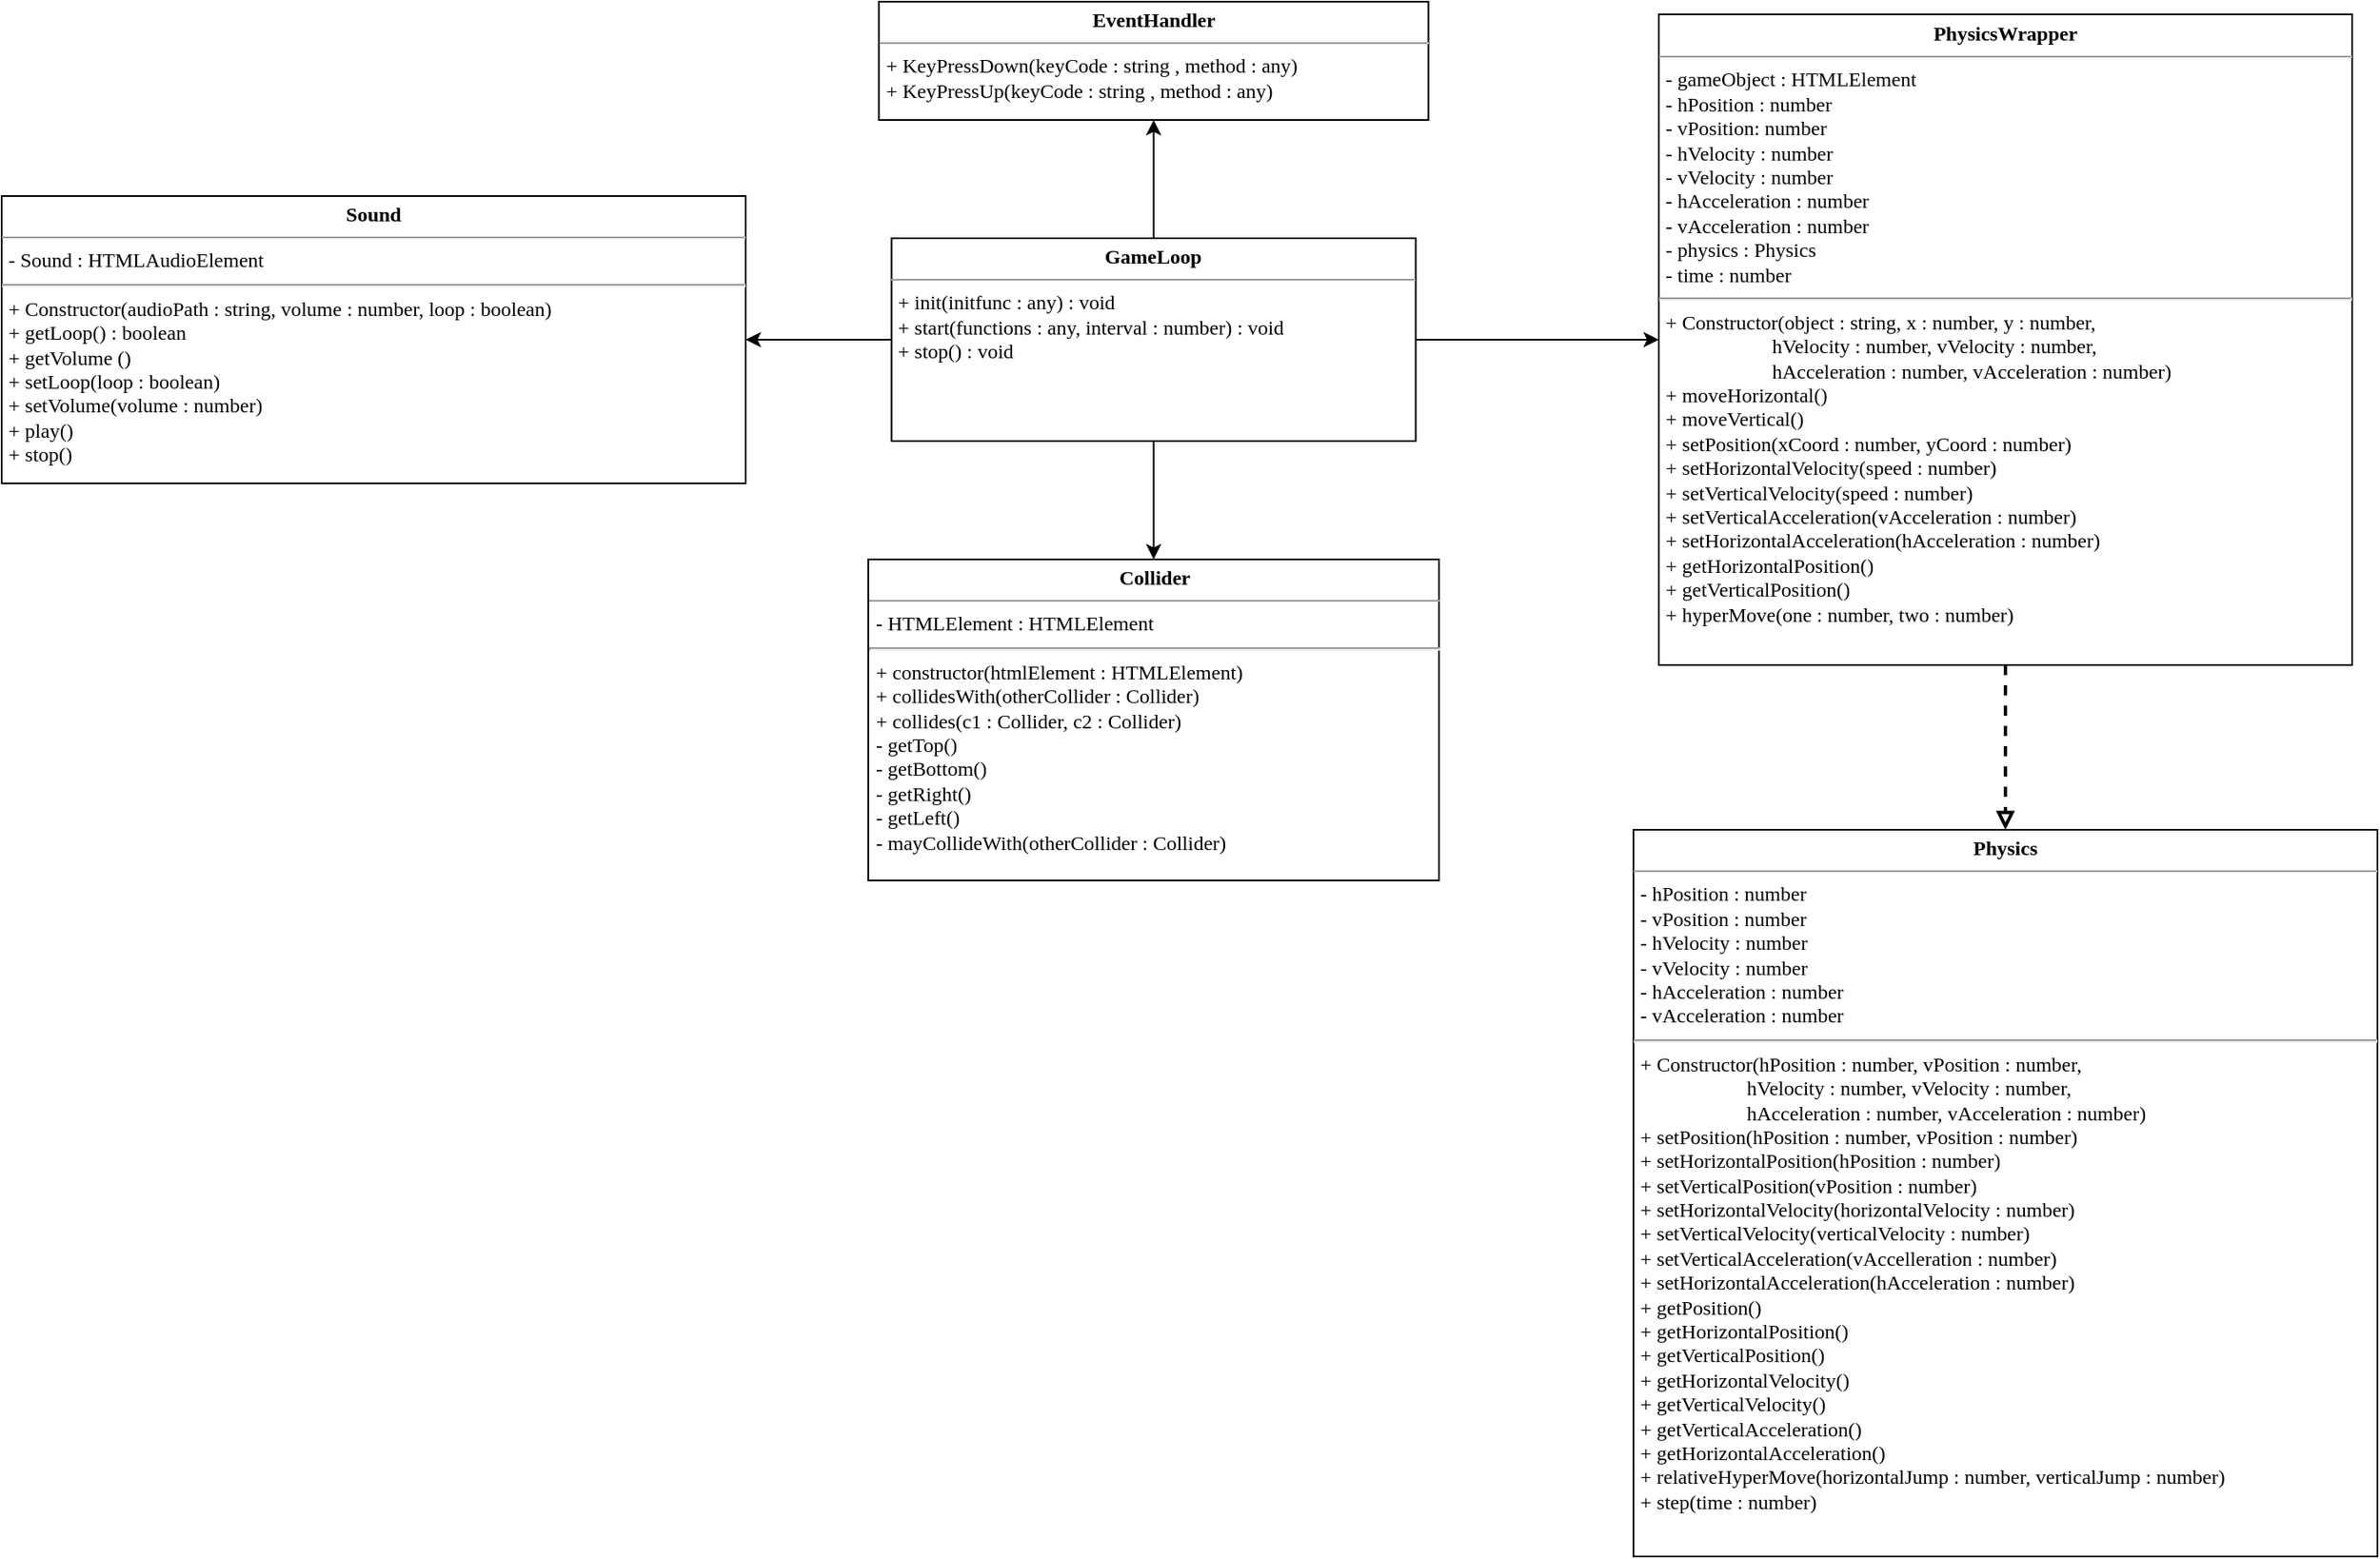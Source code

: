 <mxfile>
    <diagram id="hcV4guKs5UnGT7SlEPSO" name="Page-1">
        <mxGraphModel dx="780" dy="983" grid="1" gridSize="10" guides="1" tooltips="1" connect="1" arrows="1" fold="1" page="1" pageScale="1" pageWidth="850" pageHeight="1100" math="0" shadow="0">
            <root>
                <mxCell id="0"/>
                <mxCell id="1" parent="0"/>
                <mxCell id="31" value="" style="edgeStyle=orthogonalEdgeStyle;rounded=0;orthogonalLoop=1;jettySize=auto;html=1;" parent="1" source="2" target="29" edge="1">
                    <mxGeometry relative="1" as="geometry"/>
                </mxCell>
                <mxCell id="34" style="edgeStyle=orthogonalEdgeStyle;rounded=0;orthogonalLoop=1;jettySize=auto;html=1;entryX=0.5;entryY=1;entryDx=0;entryDy=0;" parent="1" source="2" target="3" edge="1">
                    <mxGeometry relative="1" as="geometry">
                        <mxPoint x="855" y="220" as="targetPoint"/>
                    </mxGeometry>
                </mxCell>
                <mxCell id="35" style="edgeStyle=orthogonalEdgeStyle;rounded=0;orthogonalLoop=1;jettySize=auto;html=1;entryX=0.5;entryY=0;entryDx=0;entryDy=0;" parent="1" source="2" target="4" edge="1">
                    <mxGeometry relative="1" as="geometry">
                        <Array as="points"/>
                    </mxGeometry>
                </mxCell>
                <mxCell id="36" value="" style="edgeStyle=orthogonalEdgeStyle;rounded=0;orthogonalLoop=1;jettySize=auto;html=1;" parent="1" source="2" target="30" edge="1">
                    <mxGeometry relative="1" as="geometry"/>
                </mxCell>
                <mxCell id="2" value="&lt;p style=&quot;margin: 0px ; margin-top: 4px ; text-align: center&quot;&gt;&lt;b&gt;&lt;font face=&quot;Verdana&quot;&gt;GameLoop&lt;/font&gt;&lt;/b&gt;&lt;/p&gt;&lt;hr size=&quot;1&quot;&gt;&lt;p style=&quot;margin: 0px ; margin-left: 4px&quot;&gt;&lt;font face=&quot;Verdana&quot;&gt;+ init(initfunc : any) : void&lt;br&gt;+ start(functions : any, interval : number) : void&amp;nbsp;&lt;/font&gt;&lt;/p&gt;&lt;p style=&quot;margin: 0px ; margin-left: 4px&quot;&gt;&lt;font face=&quot;Verdana&quot;&gt;+ stop() : void&lt;/font&gt;&lt;/p&gt;" style="verticalAlign=top;align=left;overflow=fill;fontSize=12;fontFamily=Helvetica;html=1;" parent="1" vertex="1">
                    <mxGeometry x="686.25" y="190" width="310" height="120" as="geometry"/>
                </mxCell>
                <mxCell id="3" value="&lt;p style=&quot;margin: 0px ; margin-top: 4px ; text-align: center&quot;&gt;&lt;font face=&quot;Verdana&quot;&gt;&lt;b&gt;EventHandler&lt;/b&gt;&lt;/font&gt;&lt;/p&gt;&lt;hr size=&quot;1&quot;&gt;&lt;p style=&quot;margin: 0px ; margin-left: 4px&quot;&gt;&lt;span style=&quot;font-family: &amp;#34;verdana&amp;#34;&quot;&gt;+ KeyPressDown(keyCode : string , method : any)&lt;/span&gt;&lt;br&gt;&lt;/p&gt;&lt;p style=&quot;margin: 0px ; margin-left: 4px&quot;&gt;&lt;span style=&quot;font-family: &amp;#34;verdana&amp;#34;&quot;&gt;+ KeyPressUp(keyCode : string , method : any)&lt;/span&gt;&lt;br&gt;&lt;/p&gt;" style="verticalAlign=top;align=left;overflow=fill;fontSize=12;fontFamily=Helvetica;html=1;" parent="1" vertex="1">
                    <mxGeometry x="678.75" y="50" width="325" height="70" as="geometry"/>
                </mxCell>
                <mxCell id="4" value="&lt;p style=&quot;margin: 0px ; margin-top: 4px ; text-align: center&quot;&gt;&lt;b&gt;&lt;font face=&quot;Verdana&quot;&gt;Collider&lt;/font&gt;&lt;/b&gt;&lt;/p&gt;&lt;hr size=&quot;1&quot;&gt;&lt;p style=&quot;margin: 0px ; margin-left: 4px&quot;&gt;&lt;font face=&quot;Verdana&quot;&gt;- HTMLElement : HTMLElement&lt;/font&gt;&lt;/p&gt;&lt;hr&gt;&lt;p style=&quot;margin: 0px 0px 0px 4px&quot;&gt;&lt;font face=&quot;Verdana&quot;&gt;+ constructor(htmlElement : HTMLElement)&lt;/font&gt;&lt;/p&gt;&lt;p style=&quot;margin: 0px 0px 0px 4px&quot;&gt;&lt;font face=&quot;Verdana&quot;&gt;+ collidesWith(otherCollider : Collider)&lt;/font&gt;&lt;/p&gt;&lt;p style=&quot;margin: 0px 0px 0px 4px&quot;&gt;&lt;font face=&quot;Verdana&quot;&gt;+ collides(c1 : Collider, c2 : Collider)&lt;/font&gt;&lt;/p&gt;&lt;p style=&quot;margin: 0px 0px 0px 4px&quot;&gt;&lt;font face=&quot;Verdana&quot;&gt;- getTop()&lt;/font&gt;&lt;/p&gt;&lt;p style=&quot;margin: 0px 0px 0px 4px&quot;&gt;&lt;font face=&quot;Verdana&quot;&gt;- getBottom()&lt;/font&gt;&lt;/p&gt;&lt;p style=&quot;margin: 0px 0px 0px 4px&quot;&gt;&lt;font face=&quot;Verdana&quot;&gt;- getRight()&lt;/font&gt;&lt;/p&gt;&lt;p style=&quot;margin: 0px 0px 0px 4px&quot;&gt;&lt;font face=&quot;Verdana&quot;&gt;- getLeft()&lt;/font&gt;&lt;/p&gt;&lt;p style=&quot;margin: 0px 0px 0px 4px&quot;&gt;&lt;font face=&quot;Verdana&quot;&gt;- mayCollideWith(otherCollider : Collider)&lt;/font&gt;&lt;/p&gt;" style="verticalAlign=top;align=left;overflow=fill;fontSize=12;fontFamily=Helvetica;html=1;" parent="1" vertex="1">
                    <mxGeometry x="672.5" y="380" width="337.5" height="190" as="geometry"/>
                </mxCell>
                <mxCell id="5" value="&lt;p style=&quot;margin: 0px ; margin-top: 4px ; text-align: center&quot;&gt;&lt;b&gt;&lt;font face=&quot;Verdana&quot;&gt;Physics&lt;/font&gt;&lt;/b&gt;&lt;/p&gt;&lt;hr size=&quot;1&quot;&gt;&lt;p style=&quot;margin: 0px ; margin-left: 4px&quot;&gt;&lt;font face=&quot;Verdana&quot;&gt;- hPosition : number&lt;/font&gt;&lt;/p&gt;&lt;p style=&quot;margin: 0px ; margin-left: 4px&quot;&gt;&lt;font face=&quot;Verdana&quot;&gt;- vPosition : number&lt;/font&gt;&lt;/p&gt;&lt;p style=&quot;margin: 0px ; margin-left: 4px&quot;&gt;&lt;font face=&quot;Verdana&quot;&gt;- hVelocity : number&lt;/font&gt;&lt;/p&gt;&lt;p style=&quot;margin: 0px ; margin-left: 4px&quot;&gt;&lt;font face=&quot;Verdana&quot;&gt;- vVelocity : number&lt;/font&gt;&lt;/p&gt;&lt;p style=&quot;margin: 0px ; margin-left: 4px&quot;&gt;&lt;font face=&quot;Verdana&quot;&gt;- hAcceleration : number&lt;/font&gt;&lt;/p&gt;&lt;p style=&quot;margin: 0px ; margin-left: 4px&quot;&gt;&lt;font face=&quot;Verdana&quot;&gt;- vAcceleration : number&lt;/font&gt;&lt;/p&gt;&lt;hr&gt;&lt;p style=&quot;margin: 0px 0px 0px 4px&quot;&gt;&lt;font face=&quot;Verdana&quot;&gt;+ Constructor(hPosition : number, vPosition : number,&lt;/font&gt;&lt;/p&gt;&lt;p style=&quot;margin: 0px 0px 0px 4px&quot;&gt;&lt;font face=&quot;Verdana&quot;&gt;&amp;nbsp; &amp;nbsp; &amp;nbsp; &amp;nbsp; &amp;nbsp; &amp;nbsp; &amp;nbsp; &amp;nbsp; &amp;nbsp; &amp;nbsp; &amp;nbsp;hVelocity : number, vVelocity : number,&lt;/font&gt;&lt;/p&gt;&lt;p style=&quot;margin: 0px 0px 0px 4px&quot;&gt;&lt;font face=&quot;Verdana&quot;&gt;&amp;nbsp; &amp;nbsp; &amp;nbsp; &amp;nbsp; &amp;nbsp; &amp;nbsp; &amp;nbsp; &amp;nbsp; &amp;nbsp; &amp;nbsp; &amp;nbsp;hAcceleration : number, vAcceleration : number)&amp;nbsp;&lt;/font&gt;&lt;/p&gt;&lt;p style=&quot;margin: 0px 0px 0px 4px&quot;&gt;&lt;font face=&quot;Verdana&quot;&gt;+ setPosition(hPosition : number, vPosition : number)&lt;/font&gt;&lt;/p&gt;&lt;p style=&quot;margin: 0px 0px 0px 4px&quot;&gt;&lt;font face=&quot;Verdana&quot;&gt;+ setHorizontalPosition(hPosition : number)&lt;/font&gt;&lt;/p&gt;&lt;p style=&quot;margin: 0px 0px 0px 4px&quot;&gt;&lt;font face=&quot;Verdana&quot;&gt;+ setVerticalPosition(vPosition : number)&lt;/font&gt;&lt;/p&gt;&lt;p style=&quot;margin: 0px 0px 0px 4px&quot;&gt;&lt;font face=&quot;Verdana&quot;&gt;+ setHorizontalVelocity(horizontalVelocity : number)&lt;/font&gt;&lt;/p&gt;&lt;p style=&quot;margin: 0px 0px 0px 4px&quot;&gt;&lt;font face=&quot;Verdana&quot;&gt;+ setVerticalVelocity(verticalVelocity : number)&amp;nbsp;&lt;/font&gt;&lt;/p&gt;&lt;p style=&quot;margin: 0px 0px 0px 4px&quot;&gt;&lt;font face=&quot;Verdana&quot;&gt;+ setVerticalAcceleration(vAccelleration : number)&lt;/font&gt;&lt;/p&gt;&lt;p style=&quot;margin: 0px 0px 0px 4px&quot;&gt;&lt;font face=&quot;Verdana&quot;&gt;+ setHorizontalAcceleration(hAcceleration : number)&lt;/font&gt;&lt;/p&gt;&lt;p style=&quot;margin: 0px 0px 0px 4px&quot;&gt;&lt;font face=&quot;Verdana&quot;&gt;+ getPosition()&lt;/font&gt;&lt;/p&gt;&lt;p style=&quot;margin: 0px 0px 0px 4px&quot;&gt;&lt;font face=&quot;Verdana&quot;&gt;+ getHorizontalPosition()&lt;/font&gt;&lt;/p&gt;&lt;p style=&quot;margin: 0px 0px 0px 4px&quot;&gt;&lt;font face=&quot;Verdana&quot;&gt;+ getVerticalPosition()&lt;/font&gt;&lt;/p&gt;&lt;p style=&quot;margin: 0px 0px 0px 4px&quot;&gt;&lt;font face=&quot;Verdana&quot;&gt;+ getHorizontalVelocity()&lt;/font&gt;&lt;/p&gt;&lt;p style=&quot;margin: 0px 0px 0px 4px&quot;&gt;&lt;font face=&quot;Verdana&quot;&gt;+ getVerticalVelocity()&amp;nbsp;&lt;/font&gt;&lt;/p&gt;&lt;p style=&quot;margin: 0px 0px 0px 4px&quot;&gt;&lt;font face=&quot;Verdana&quot;&gt;+ getVerticalAcceleration()&lt;/font&gt;&lt;/p&gt;&lt;p style=&quot;margin: 0px 0px 0px 4px&quot;&gt;&lt;font face=&quot;Verdana&quot;&gt;+ getHorizontalAcceleration()&lt;/font&gt;&lt;/p&gt;&lt;p style=&quot;margin: 0px 0px 0px 4px&quot;&gt;&lt;font face=&quot;Verdana&quot;&gt;+ relativeHyperMove(horizontalJump : number, verticalJump : number)&lt;/font&gt;&lt;/p&gt;&lt;p style=&quot;margin: 0px 0px 0px 4px&quot;&gt;&lt;font face=&quot;Verdana&quot;&gt;+ step(time : number)&lt;/font&gt;&lt;/p&gt;" style="verticalAlign=top;align=left;overflow=fill;fontSize=12;fontFamily=Helvetica;html=1;" parent="1" vertex="1">
                    <mxGeometry x="1125" y="540" width="440" height="430" as="geometry"/>
                </mxCell>
                <mxCell id="8" style="edgeStyle=orthogonalEdgeStyle;rounded=0;orthogonalLoop=1;jettySize=auto;html=1;exitX=0.5;exitY=1;exitDx=0;exitDy=0;" parent="1" source="2" target="2" edge="1">
                    <mxGeometry relative="1" as="geometry"/>
                </mxCell>
                <mxCell id="38" value="" style="edgeStyle=orthogonalEdgeStyle;rounded=0;orthogonalLoop=1;jettySize=auto;html=1;dashed=1;strokeWidth=2;endArrow=block;endFill=0;" parent="1" source="29" target="5" edge="1">
                    <mxGeometry relative="1" as="geometry"/>
                </mxCell>
                <mxCell id="29" value="&lt;p style=&quot;margin: 0px ; margin-top: 4px ; text-align: center&quot;&gt;&lt;b&gt;&lt;font face=&quot;Verdana&quot;&gt;PhysicsWrapper&lt;/font&gt;&lt;/b&gt;&lt;/p&gt;&lt;hr size=&quot;1&quot;&gt;&lt;p style=&quot;margin: 0px ; margin-left: 4px&quot;&gt;&lt;font face=&quot;Verdana&quot;&gt;- gameObject : HTMLElement&lt;/font&gt;&lt;/p&gt;&lt;p style=&quot;margin: 0px ; margin-left: 4px&quot;&gt;&lt;font face=&quot;Verdana&quot;&gt;- hPosition : number&lt;/font&gt;&lt;/p&gt;&lt;p style=&quot;margin: 0px ; margin-left: 4px&quot;&gt;&lt;font face=&quot;Verdana&quot;&gt;- vPosition: number&lt;/font&gt;&lt;/p&gt;&lt;p style=&quot;margin: 0px ; margin-left: 4px&quot;&gt;&lt;font face=&quot;Verdana&quot;&gt;- hVelocity : number&lt;/font&gt;&lt;/p&gt;&lt;p style=&quot;margin: 0px ; margin-left: 4px&quot;&gt;&lt;font face=&quot;Verdana&quot;&gt;- vVelocity : number&lt;/font&gt;&lt;/p&gt;&lt;p style=&quot;margin: 0px ; margin-left: 4px&quot;&gt;&lt;font face=&quot;Verdana&quot;&gt;- hAcceleration : number&lt;/font&gt;&lt;/p&gt;&lt;p style=&quot;margin: 0px ; margin-left: 4px&quot;&gt;&lt;font face=&quot;Verdana&quot;&gt;- vAcceleration : number&lt;/font&gt;&lt;/p&gt;&lt;p style=&quot;margin: 0px ; margin-left: 4px&quot;&gt;&lt;font face=&quot;Verdana&quot;&gt;- physics : Physics&lt;/font&gt;&lt;/p&gt;&lt;p style=&quot;margin: 0px ; margin-left: 4px&quot;&gt;&lt;font face=&quot;Verdana&quot;&gt;- time : number&lt;/font&gt;&lt;/p&gt;&lt;hr&gt;&lt;p style=&quot;margin: 0px 0px 0px 4px&quot;&gt;&lt;font face=&quot;Verdana&quot;&gt;+ Constructor(object : string, x : number, y : number,&lt;/font&gt;&lt;/p&gt;&lt;p style=&quot;margin: 0px 0px 0px 4px&quot;&gt;&lt;font face=&quot;Verdana&quot;&gt;&amp;nbsp; &amp;nbsp; &amp;nbsp; &amp;nbsp; &amp;nbsp; &amp;nbsp; &amp;nbsp; &amp;nbsp; &amp;nbsp; &amp;nbsp; &amp;nbsp;hVelocity : number, vVelocity : number,&lt;/font&gt;&lt;/p&gt;&lt;p style=&quot;margin: 0px 0px 0px 4px&quot;&gt;&lt;font face=&quot;Verdana&quot;&gt;&amp;nbsp; &amp;nbsp; &amp;nbsp; &amp;nbsp; &amp;nbsp; &amp;nbsp; &amp;nbsp; &amp;nbsp; &amp;nbsp; &amp;nbsp; &amp;nbsp;hAcceleration : number, vAcceleration : number)&amp;nbsp;&lt;/font&gt;&lt;/p&gt;&lt;p style=&quot;margin: 0px 0px 0px 4px&quot;&gt;&lt;font face=&quot;Verdana&quot;&gt;+ moveHorizontal()&lt;/font&gt;&lt;/p&gt;&lt;p style=&quot;margin: 0px 0px 0px 4px&quot;&gt;&lt;font face=&quot;Verdana&quot;&gt;+ moveVertical()&lt;/font&gt;&lt;/p&gt;&lt;p style=&quot;margin: 0px 0px 0px 4px&quot;&gt;&lt;font face=&quot;Verdana&quot;&gt;+ setPosition(xCoord : number, yCoord : number)&lt;/font&gt;&lt;/p&gt;&lt;p style=&quot;margin: 0px 0px 0px 4px&quot;&gt;&lt;font face=&quot;Verdana&quot;&gt;+ setHorizontalVelocity(speed : number)&lt;/font&gt;&lt;/p&gt;&lt;p style=&quot;margin: 0px 0px 0px 4px&quot;&gt;&lt;font face=&quot;Verdana&quot;&gt;+ setVerticalVelocity(speed : number)&amp;nbsp;&lt;/font&gt;&lt;/p&gt;&lt;p style=&quot;margin: 0px 0px 0px 4px&quot;&gt;&lt;font face=&quot;Verdana&quot;&gt;+ setVerticalAcceleration(vAcceleration : number)&lt;/font&gt;&lt;/p&gt;&lt;p style=&quot;margin: 0px 0px 0px 4px&quot;&gt;&lt;font face=&quot;Verdana&quot;&gt;+ setHorizontalAcceleration(hAcceleration : number)&lt;/font&gt;&lt;/p&gt;&lt;p style=&quot;margin: 0px 0px 0px 4px&quot;&gt;&lt;font face=&quot;Verdana&quot;&gt;+ getHorizontalPosition()&lt;/font&gt;&lt;/p&gt;&lt;p style=&quot;margin: 0px 0px 0px 4px&quot;&gt;&lt;font face=&quot;Verdana&quot;&gt;+ getVerticalPosition()&lt;/font&gt;&lt;/p&gt;&lt;p style=&quot;margin: 0px 0px 0px 4px&quot;&gt;&lt;font face=&quot;Verdana&quot;&gt;+ hyperMove(one : number, two : number)&lt;/font&gt;&lt;/p&gt;" style="verticalAlign=top;align=left;overflow=fill;fontSize=12;fontFamily=Helvetica;html=1;" parent="1" vertex="1">
                    <mxGeometry x="1140" y="57.5" width="410" height="385" as="geometry"/>
                </mxCell>
                <mxCell id="30" value="&lt;p style=&quot;margin: 0px ; margin-top: 4px ; text-align: center&quot;&gt;&lt;font face=&quot;Verdana&quot;&gt;&lt;b&gt;Sound&lt;/b&gt;&lt;/font&gt;&lt;/p&gt;&lt;hr size=&quot;1&quot;&gt;&lt;p style=&quot;margin: 0px ; margin-left: 4px&quot;&gt;&lt;font face=&quot;Verdana&quot;&gt;- Sound : HTMLAudioElement&lt;br&gt;&lt;/font&gt;&lt;/p&gt;&lt;hr&gt;&lt;p style=&quot;margin: 0px 0px 0px 4px&quot;&gt;&lt;font face=&quot;Verdana&quot;&gt;+ Constructor(audioPath : string, volume : number, loop : boolean)&lt;/font&gt;&lt;/p&gt;&lt;p style=&quot;margin: 0px 0px 0px 4px&quot;&gt;&lt;font face=&quot;Verdana&quot;&gt;+ getLoop() : boolean&lt;/font&gt;&lt;/p&gt;&lt;p style=&quot;margin: 0px 0px 0px 4px&quot;&gt;&lt;font face=&quot;Verdana&quot;&gt;+ getVolume ()&lt;/font&gt;&lt;/p&gt;&lt;p style=&quot;margin: 0px 0px 0px 4px&quot;&gt;&lt;font face=&quot;Verdana&quot;&gt;+ setLoop(loop : boolean)&lt;/font&gt;&lt;/p&gt;&lt;p style=&quot;margin: 0px 0px 0px 4px&quot;&gt;&lt;font face=&quot;Verdana&quot;&gt;+ setVolume(volume : number)&lt;/font&gt;&lt;/p&gt;&lt;p style=&quot;margin: 0px 0px 0px 4px&quot;&gt;&lt;font face=&quot;Verdana&quot;&gt;+ play()&lt;/font&gt;&lt;/p&gt;&lt;p style=&quot;margin: 0px 0px 0px 4px&quot;&gt;&lt;font face=&quot;Verdana&quot;&gt;+ stop()&lt;/font&gt;&lt;/p&gt;&lt;p style=&quot;margin: 0px 0px 0px 4px&quot;&gt;&lt;font face=&quot;Verdana&quot;&gt;&lt;br&gt;&lt;/font&gt;&lt;/p&gt;" style="verticalAlign=top;align=left;overflow=fill;fontSize=12;fontFamily=Helvetica;html=1;" parent="1" vertex="1">
                    <mxGeometry x="160" y="165" width="440" height="170" as="geometry"/>
                </mxCell>
            </root>
        </mxGraphModel>
    </diagram>
</mxfile>